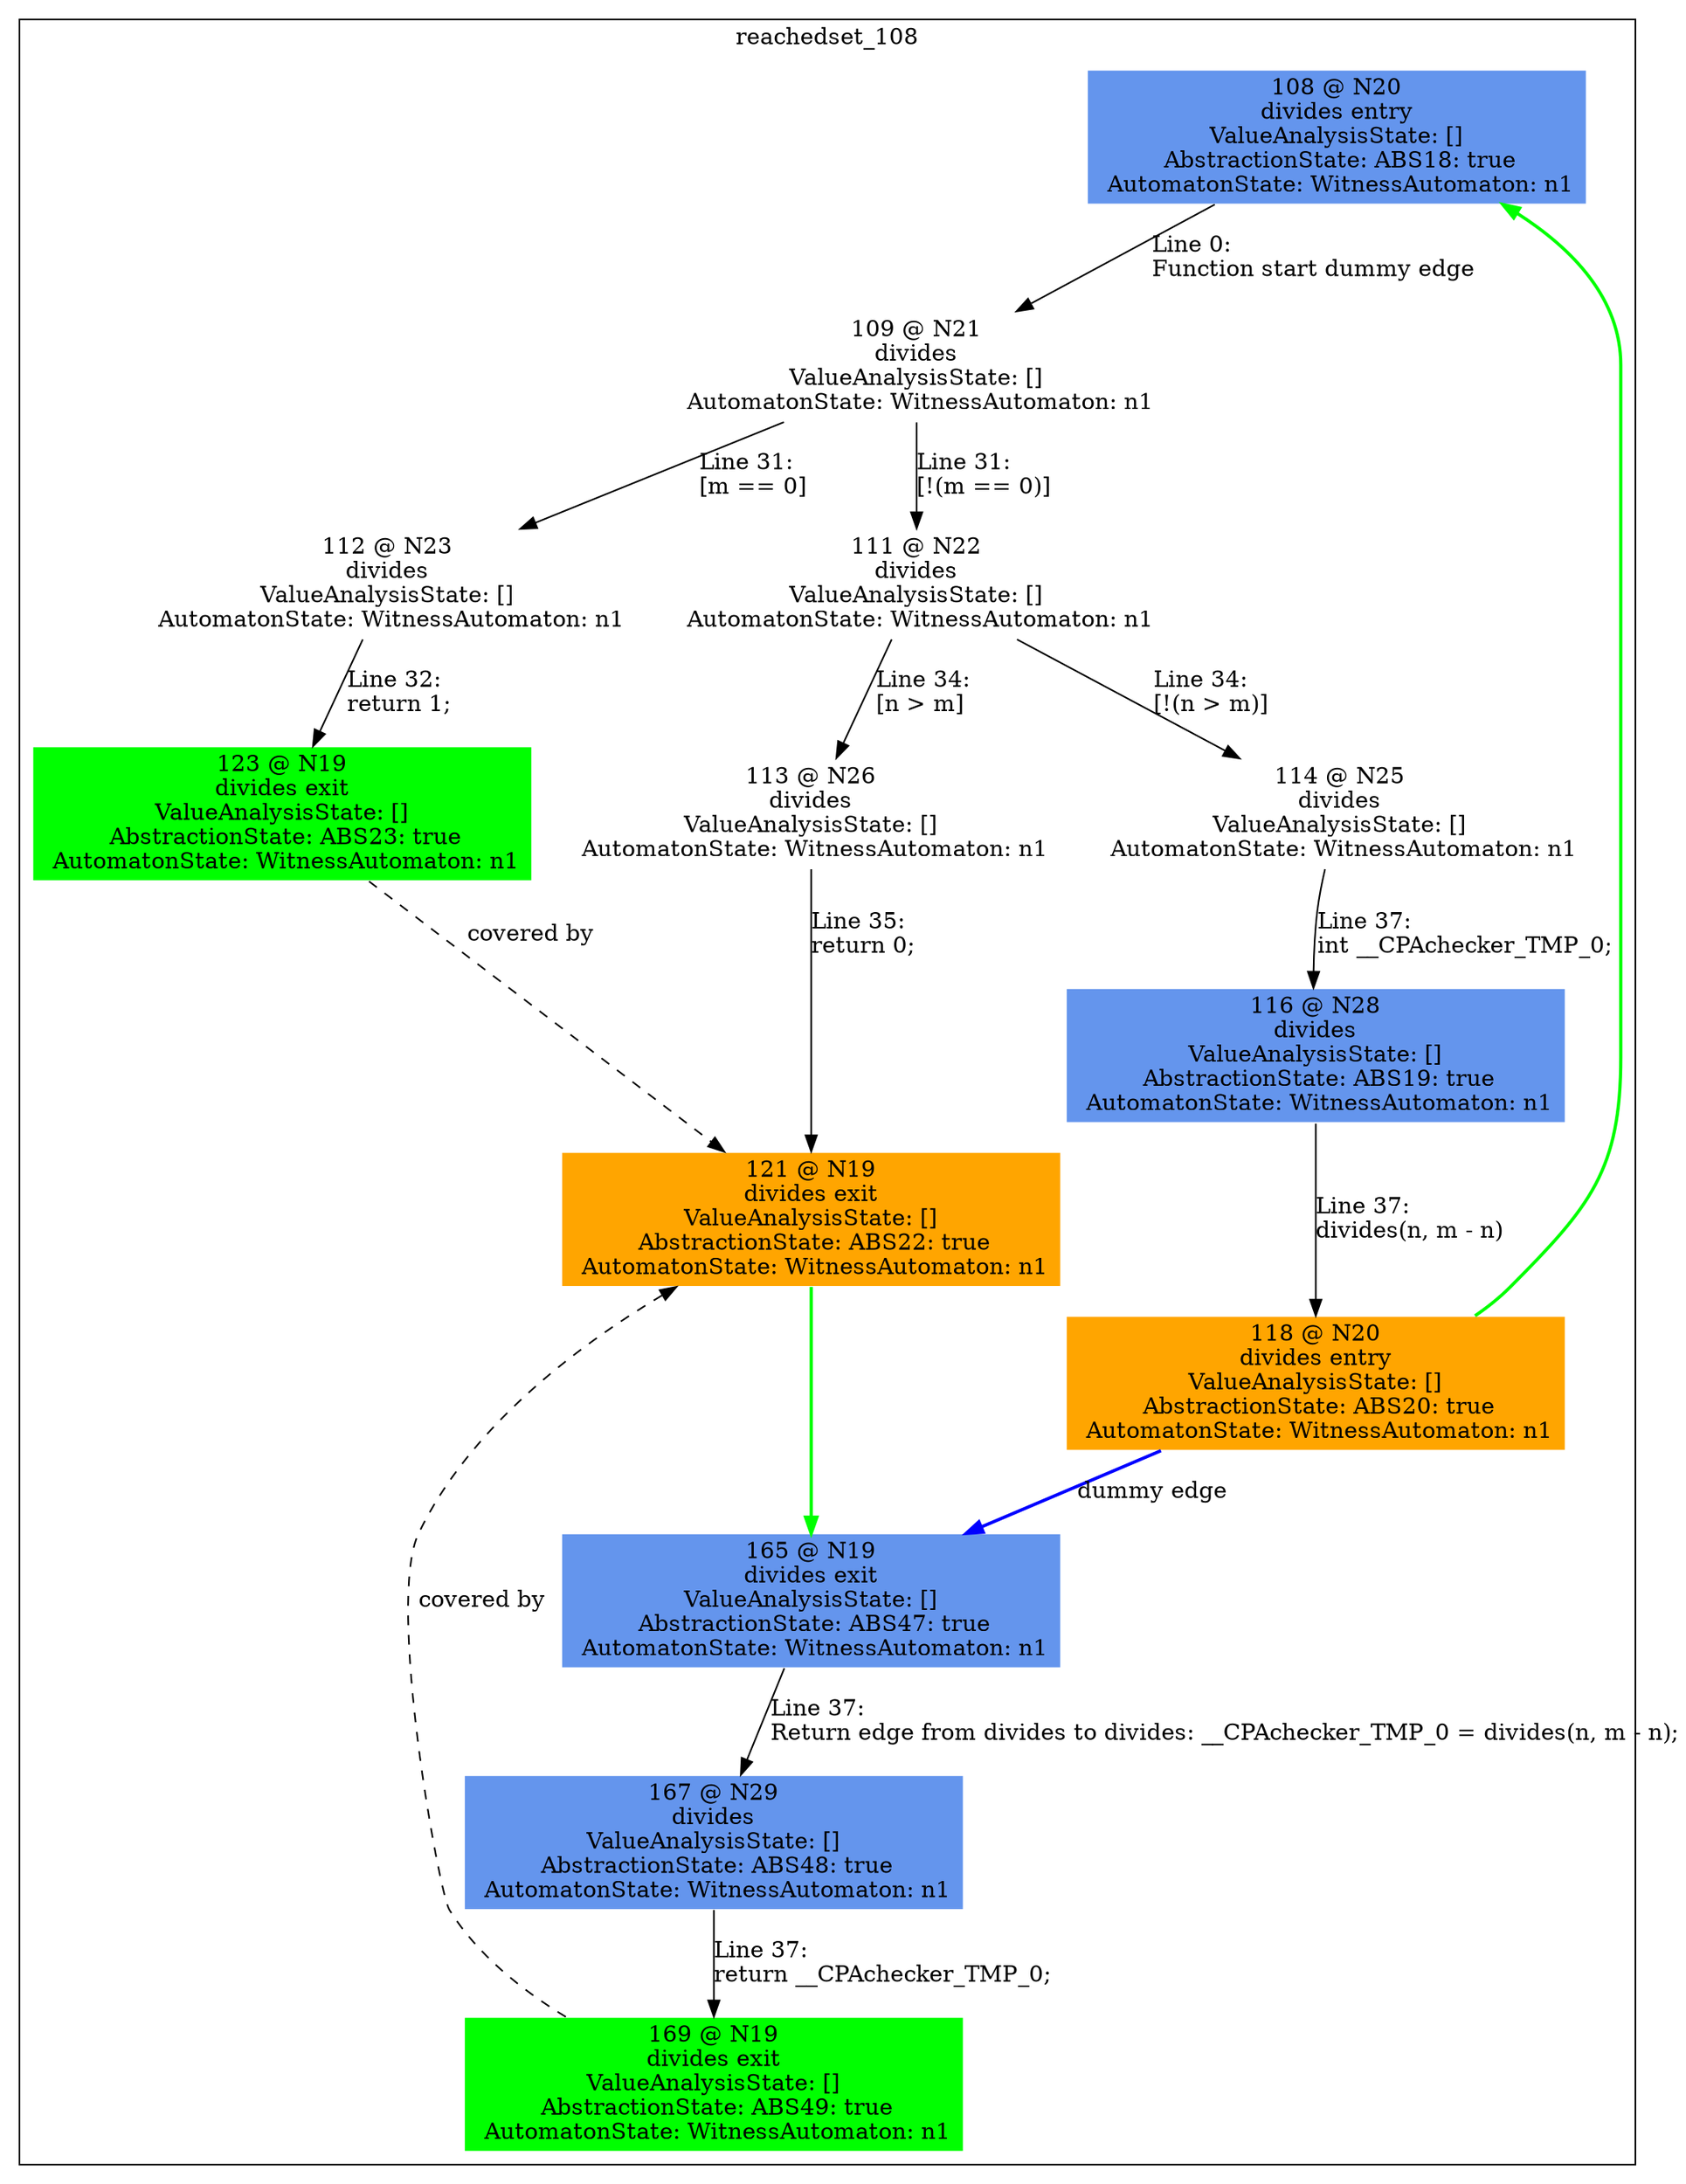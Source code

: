 digraph ARG {
node [style="filled" shape="box" color="white"]
subgraph cluster_108 {
label="reachedset_108"
108 [fillcolor="cornflowerblue" label="108 @ N20\ndivides entry\nValueAnalysisState: []\n AbstractionState: ABS18: true\n AutomatonState: WitnessAutomaton: n1\n" id="108"]
109 [label="109 @ N21\ndivides\nValueAnalysisState: []\n AutomatonState: WitnessAutomaton: n1\n" id="109"]
112 [label="112 @ N23\ndivides\nValueAnalysisState: []\n AutomatonState: WitnessAutomaton: n1\n" id="112"]
123 [fillcolor="green" label="123 @ N19\ndivides exit\nValueAnalysisState: []\n AbstractionState: ABS23: true\n AutomatonState: WitnessAutomaton: n1\n" id="123"]
111 [label="111 @ N22\ndivides\nValueAnalysisState: []\n AutomatonState: WitnessAutomaton: n1\n" id="111"]
114 [label="114 @ N25\ndivides\nValueAnalysisState: []\n AutomatonState: WitnessAutomaton: n1\n" id="114"]
116 [fillcolor="cornflowerblue" label="116 @ N28\ndivides\nValueAnalysisState: []\n AbstractionState: ABS19: true\n AutomatonState: WitnessAutomaton: n1\n" id="116"]
118 [fillcolor="orange" label="118 @ N20\ndivides entry\nValueAnalysisState: []\n AbstractionState: ABS20: true\n AutomatonState: WitnessAutomaton: n1\n" id="118"]
165 [fillcolor="cornflowerblue" label="165 @ N19\ndivides exit\nValueAnalysisState: []\n AbstractionState: ABS47: true\n AutomatonState: WitnessAutomaton: n1\n" id="165"]
167 [fillcolor="cornflowerblue" label="167 @ N29\ndivides\nValueAnalysisState: []\n AbstractionState: ABS48: true\n AutomatonState: WitnessAutomaton: n1\n" id="167"]
169 [fillcolor="green" label="169 @ N19\ndivides exit\nValueAnalysisState: []\n AbstractionState: ABS49: true\n AutomatonState: WitnessAutomaton: n1\n" id="169"]
113 [label="113 @ N26\ndivides\nValueAnalysisState: []\n AutomatonState: WitnessAutomaton: n1\n" id="113"]
121 [fillcolor="orange" label="121 @ N19\ndivides exit\nValueAnalysisState: []\n AbstractionState: ABS22: true\n AutomatonState: WitnessAutomaton: n1\n" id="121"]
108 -> 109 [label="Line 0: \lFunction start dummy edge\l" id="108 -> 109"]
109 -> 111 [label="Line 31: \l[!(m == 0)]\l" id="109 -> 111"]
109 -> 112 [label="Line 31: \l[m == 0]\l" id="109 -> 112"]
112 -> 123 [label="Line 32: \lreturn 1;\l" id="112 -> 123"]
111 -> 113 [label="Line 34: \l[n > m]\l" id="111 -> 113"]
111 -> 114 [label="Line 34: \l[!(n > m)]\l" id="111 -> 114"]
114 -> 116 [label="Line 37: \lint __CPAchecker_TMP_0;\l" id="114 -> 116"]
116 -> 118 [label="Line 37: \ldivides(n, m - n)\l" id="116 -> 118"]
118 -> 165 [style="bold" color="blue" label="dummy edge" id="118 -> 165"]
165 -> 167 [label="Line 37: \lReturn edge from divides to divides: __CPAchecker_TMP_0 = divides(n, m - n);\l" id="165 -> 167"]
167 -> 169 [label="Line 37: \lreturn __CPAchecker_TMP_0;\l" id="167 -> 169"]
113 -> 121 [label="Line 35: \lreturn 0;\l" id="113 -> 121"]
123 -> 121 [style="dashed" weight="0" label="covered by"]
169 -> 121 [style="dashed" weight="0" label="covered by"]
}
118 -> 108 [color=green style=bold]
121 -> 165 [color=green style=bold]
}
